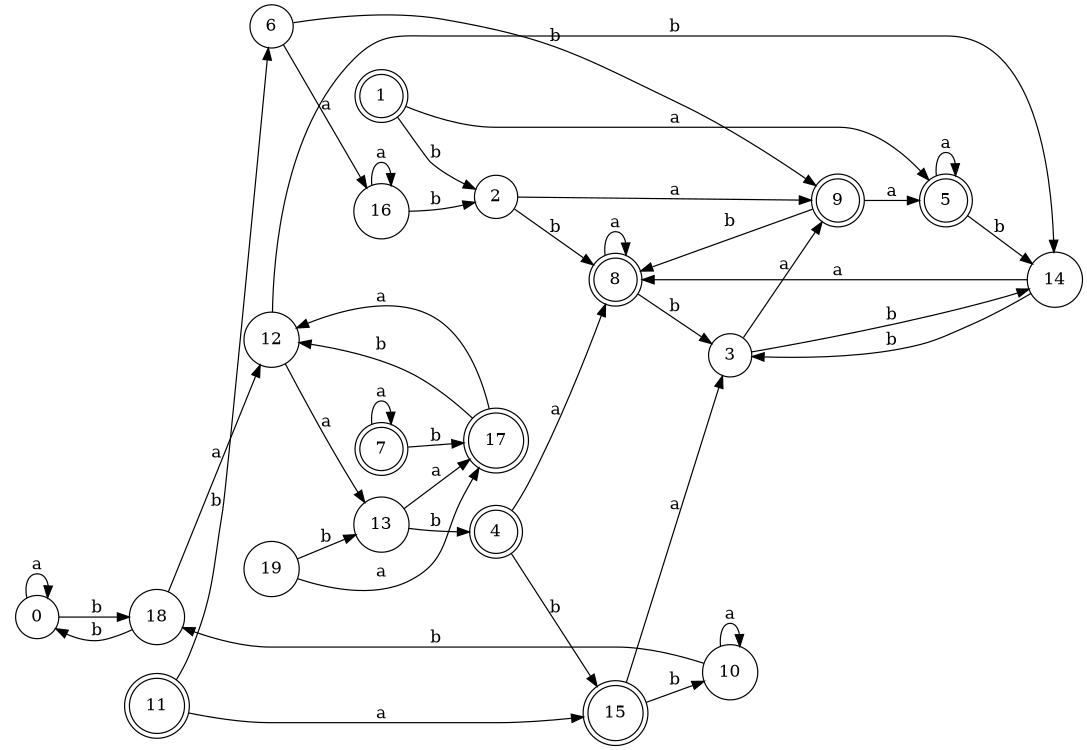 digraph n16_7 {
__start0 [label="" shape="none"];

rankdir=LR;
size="8,5";

s0 [style="filled", color="black", fillcolor="white" shape="circle", label="0"];
s1 [style="rounded,filled", color="black", fillcolor="white" shape="doublecircle", label="1"];
s2 [style="filled", color="black", fillcolor="white" shape="circle", label="2"];
s3 [style="filled", color="black", fillcolor="white" shape="circle", label="3"];
s4 [style="rounded,filled", color="black", fillcolor="white" shape="doublecircle", label="4"];
s5 [style="rounded,filled", color="black", fillcolor="white" shape="doublecircle", label="5"];
s6 [style="filled", color="black", fillcolor="white" shape="circle", label="6"];
s7 [style="rounded,filled", color="black", fillcolor="white" shape="doublecircle", label="7"];
s8 [style="rounded,filled", color="black", fillcolor="white" shape="doublecircle", label="8"];
s9 [style="rounded,filled", color="black", fillcolor="white" shape="doublecircle", label="9"];
s10 [style="filled", color="black", fillcolor="white" shape="circle", label="10"];
s11 [style="rounded,filled", color="black", fillcolor="white" shape="doublecircle", label="11"];
s12 [style="filled", color="black", fillcolor="white" shape="circle", label="12"];
s13 [style="filled", color="black", fillcolor="white" shape="circle", label="13"];
s14 [style="filled", color="black", fillcolor="white" shape="circle", label="14"];
s15 [style="rounded,filled", color="black", fillcolor="white" shape="doublecircle", label="15"];
s16 [style="filled", color="black", fillcolor="white" shape="circle", label="16"];
s17 [style="rounded,filled", color="black", fillcolor="white" shape="doublecircle", label="17"];
s18 [style="filled", color="black", fillcolor="white" shape="circle", label="18"];
s19 [style="filled", color="black", fillcolor="white" shape="circle", label="19"];
s0 -> s0 [label="a"];
s0 -> s18 [label="b"];
s1 -> s5 [label="a"];
s1 -> s2 [label="b"];
s2 -> s9 [label="a"];
s2 -> s8 [label="b"];
s3 -> s9 [label="a"];
s3 -> s14 [label="b"];
s4 -> s8 [label="a"];
s4 -> s15 [label="b"];
s5 -> s5 [label="a"];
s5 -> s14 [label="b"];
s6 -> s16 [label="a"];
s6 -> s9 [label="b"];
s7 -> s7 [label="a"];
s7 -> s17 [label="b"];
s8 -> s8 [label="a"];
s8 -> s3 [label="b"];
s9 -> s5 [label="a"];
s9 -> s8 [label="b"];
s10 -> s10 [label="a"];
s10 -> s18 [label="b"];
s11 -> s15 [label="a"];
s11 -> s6 [label="b"];
s12 -> s13 [label="a"];
s12 -> s14 [label="b"];
s13 -> s17 [label="a"];
s13 -> s4 [label="b"];
s14 -> s8 [label="a"];
s14 -> s3 [label="b"];
s15 -> s3 [label="a"];
s15 -> s10 [label="b"];
s16 -> s16 [label="a"];
s16 -> s2 [label="b"];
s17 -> s12 [label="a"];
s17 -> s12 [label="b"];
s18 -> s12 [label="a"];
s18 -> s0 [label="b"];
s19 -> s17 [label="a"];
s19 -> s13 [label="b"];

}